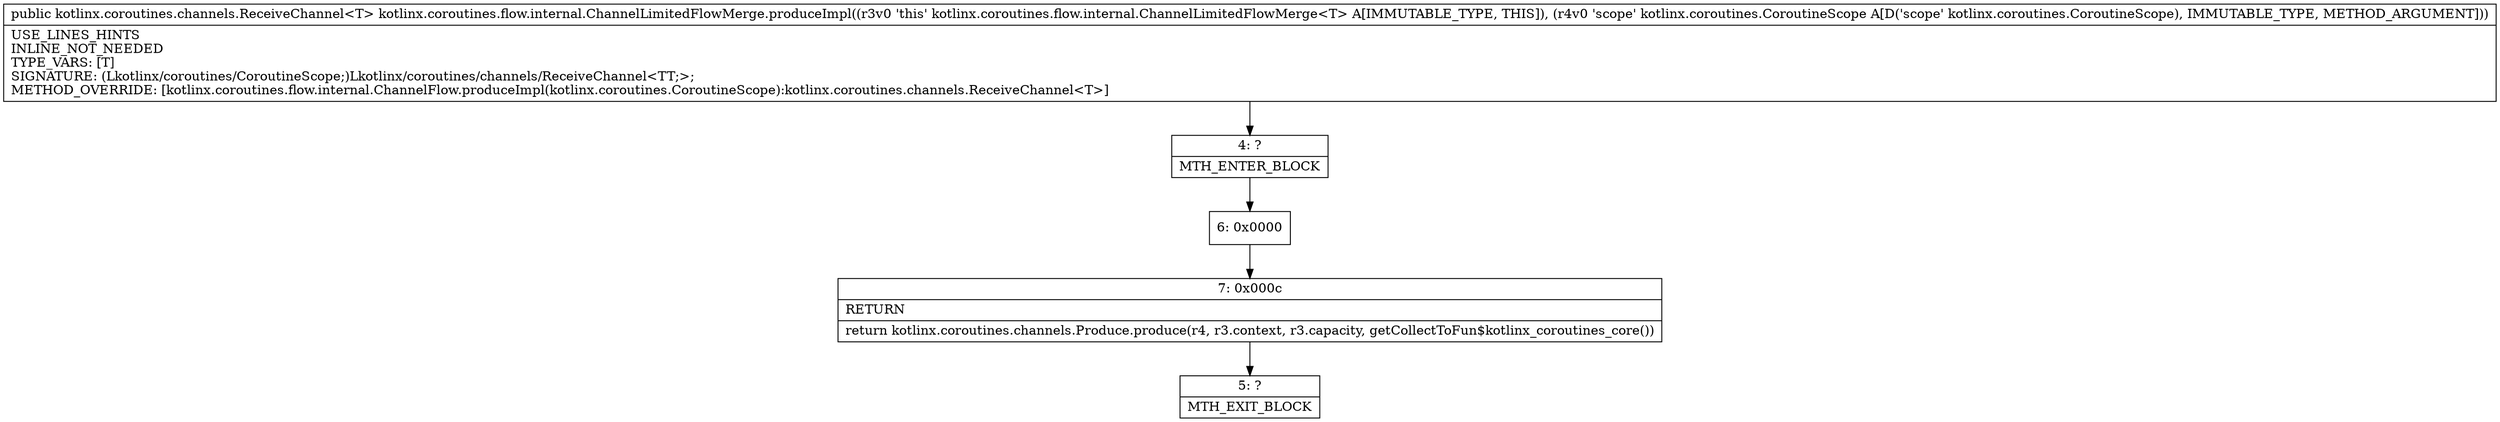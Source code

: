 digraph "CFG forkotlinx.coroutines.flow.internal.ChannelLimitedFlowMerge.produceImpl(Lkotlinx\/coroutines\/CoroutineScope;)Lkotlinx\/coroutines\/channels\/ReceiveChannel;" {
Node_4 [shape=record,label="{4\:\ ?|MTH_ENTER_BLOCK\l}"];
Node_6 [shape=record,label="{6\:\ 0x0000}"];
Node_7 [shape=record,label="{7\:\ 0x000c|RETURN\l|return kotlinx.coroutines.channels.Produce.produce(r4, r3.context, r3.capacity, getCollectToFun$kotlinx_coroutines_core())\l}"];
Node_5 [shape=record,label="{5\:\ ?|MTH_EXIT_BLOCK\l}"];
MethodNode[shape=record,label="{public kotlinx.coroutines.channels.ReceiveChannel\<T\> kotlinx.coroutines.flow.internal.ChannelLimitedFlowMerge.produceImpl((r3v0 'this' kotlinx.coroutines.flow.internal.ChannelLimitedFlowMerge\<T\> A[IMMUTABLE_TYPE, THIS]), (r4v0 'scope' kotlinx.coroutines.CoroutineScope A[D('scope' kotlinx.coroutines.CoroutineScope), IMMUTABLE_TYPE, METHOD_ARGUMENT]))  | USE_LINES_HINTS\lINLINE_NOT_NEEDED\lTYPE_VARS: [T]\lSIGNATURE: (Lkotlinx\/coroutines\/CoroutineScope;)Lkotlinx\/coroutines\/channels\/ReceiveChannel\<TT;\>;\lMETHOD_OVERRIDE: [kotlinx.coroutines.flow.internal.ChannelFlow.produceImpl(kotlinx.coroutines.CoroutineScope):kotlinx.coroutines.channels.ReceiveChannel\<T\>]\l}"];
MethodNode -> Node_4;Node_4 -> Node_6;
Node_6 -> Node_7;
Node_7 -> Node_5;
}

